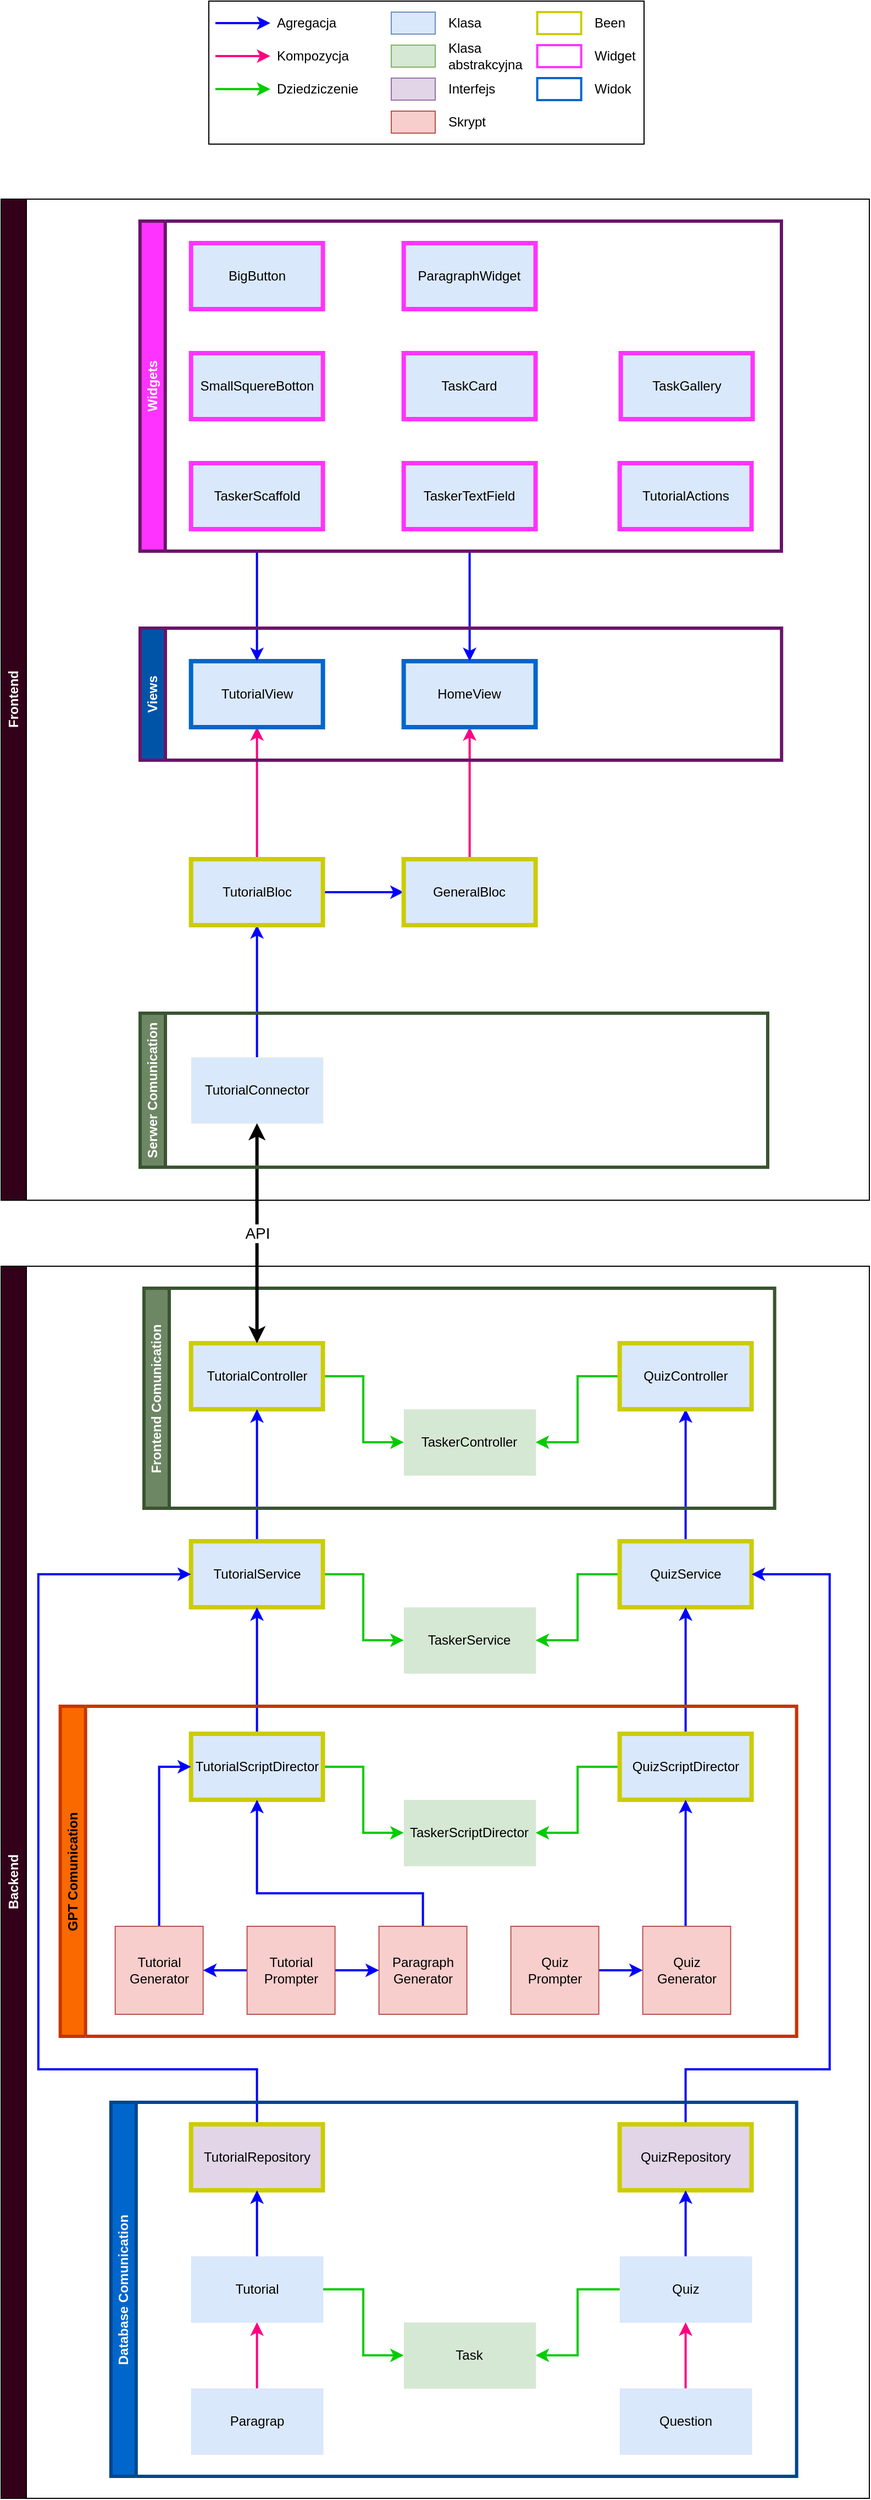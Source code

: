 <mxfile version="21.4.0" type="device">
  <diagram name="Strona-1" id="AFM2N0bXXx-6aZ_Q_LKu">
    <mxGraphModel dx="925" dy="1707" grid="1" gridSize="10" guides="1" tooltips="1" connect="1" arrows="1" fold="1" page="1" pageScale="1" pageWidth="827" pageHeight="1169" math="0" shadow="0">
      <root>
        <mxCell id="0" />
        <mxCell id="1" parent="0" />
        <mxCell id="G3xgbg_v83M_sJTWqhtl-123" value="" style="rounded=0;whiteSpace=wrap;html=1;" vertex="1" parent="1">
          <mxGeometry x="209" y="-1120" width="396" height="130" as="geometry" />
        </mxCell>
        <mxCell id="G3xgbg_v83M_sJTWqhtl-7" style="edgeStyle=orthogonalEdgeStyle;rounded=0;orthogonalLoop=1;jettySize=auto;html=1;exitX=1;exitY=0.5;exitDx=0;exitDy=0;entryX=0;entryY=0.5;entryDx=0;entryDy=0;strokeWidth=2;strokeColor=#00CC00;" edge="1" parent="1" source="G3xgbg_v83M_sJTWqhtl-1" target="G3xgbg_v83M_sJTWqhtl-3">
          <mxGeometry relative="1" as="geometry" />
        </mxCell>
        <UserObject label="TutorialController" link="https://github.com/JanUfniarz/gptTasker/blob/main/backend/src/main/java/com/example/backend/gpt/tutorial/TutorialController.java" linkTarget="_blank" id="G3xgbg_v83M_sJTWqhtl-1">
          <mxCell style="rounded=0;whiteSpace=wrap;html=1;fillColor=#dae8fc;strokeColor=#CCCC00;strokeWidth=4;" vertex="1" parent="1">
            <mxGeometry x="192.82" y="100" width="120" height="60" as="geometry" />
          </mxCell>
        </UserObject>
        <mxCell id="G3xgbg_v83M_sJTWqhtl-6" style="edgeStyle=orthogonalEdgeStyle;rounded=0;orthogonalLoop=1;jettySize=auto;html=1;exitX=0;exitY=0.5;exitDx=0;exitDy=0;entryX=1;entryY=0.5;entryDx=0;entryDy=0;strokeWidth=2;strokeColor=#00CC00;" edge="1" parent="1" source="G3xgbg_v83M_sJTWqhtl-2" target="G3xgbg_v83M_sJTWqhtl-3">
          <mxGeometry relative="1" as="geometry" />
        </mxCell>
        <UserObject label="TaskerController" link="https://github.com/JanUfniarz/gptTasker/blob/main/backend/src/main/java/com/example/backend/gpt/TaskerController.java" linkTarget="_blank" id="G3xgbg_v83M_sJTWqhtl-3">
          <mxCell style="rounded=0;whiteSpace=wrap;html=1;fillColor=#d5e8d4;strokeColor=#82b366;strokeWidth=0;" vertex="1" parent="1">
            <mxGeometry x="386.32" y="160" width="120" height="60" as="geometry" />
          </mxCell>
        </UserObject>
        <mxCell id="G3xgbg_v83M_sJTWqhtl-8" style="edgeStyle=orthogonalEdgeStyle;rounded=0;orthogonalLoop=1;jettySize=auto;html=1;exitX=1;exitY=0.5;exitDx=0;exitDy=0;entryX=0;entryY=0.5;entryDx=0;entryDy=0;strokeWidth=2;strokeColor=#00CC00;" edge="1" source="G3xgbg_v83M_sJTWqhtl-9" target="G3xgbg_v83M_sJTWqhtl-12" parent="1">
          <mxGeometry relative="1" as="geometry" />
        </mxCell>
        <mxCell id="G3xgbg_v83M_sJTWqhtl-14" style="edgeStyle=orthogonalEdgeStyle;rounded=0;orthogonalLoop=1;jettySize=auto;html=1;exitX=0.5;exitY=0;exitDx=0;exitDy=0;entryX=0.5;entryY=1;entryDx=0;entryDy=0;strokeWidth=2;strokeColor=#0000FF;" edge="1" parent="1" source="G3xgbg_v83M_sJTWqhtl-9" target="G3xgbg_v83M_sJTWqhtl-1">
          <mxGeometry relative="1" as="geometry" />
        </mxCell>
        <UserObject label="TutorialService" link="https://github.com/JanUfniarz/gptTasker/blob/main/backend/src/main/java/com/example/backend/gpt/tutorial/TutorialService.java" linkTarget="_blank" id="G3xgbg_v83M_sJTWqhtl-9">
          <mxCell style="rounded=0;whiteSpace=wrap;html=1;fillColor=#dae8fc;strokeColor=#CCCC00;strokeWidth=4;" vertex="1" parent="1">
            <mxGeometry x="192.82" y="280" width="120" height="60" as="geometry" />
          </mxCell>
        </UserObject>
        <mxCell id="G3xgbg_v83M_sJTWqhtl-10" style="edgeStyle=orthogonalEdgeStyle;rounded=0;orthogonalLoop=1;jettySize=auto;html=1;exitX=0;exitY=0.5;exitDx=0;exitDy=0;entryX=1;entryY=0.5;entryDx=0;entryDy=0;strokeWidth=2;strokeColor=#00CC00;" edge="1" source="G3xgbg_v83M_sJTWqhtl-11" target="G3xgbg_v83M_sJTWqhtl-12" parent="1">
          <mxGeometry relative="1" as="geometry" />
        </mxCell>
        <mxCell id="G3xgbg_v83M_sJTWqhtl-13" style="edgeStyle=orthogonalEdgeStyle;rounded=0;orthogonalLoop=1;jettySize=auto;html=1;exitX=0.5;exitY=0;exitDx=0;exitDy=0;entryX=0.5;entryY=1;entryDx=0;entryDy=0;strokeWidth=2;strokeColor=#0000FF;" edge="1" parent="1" source="G3xgbg_v83M_sJTWqhtl-11" target="G3xgbg_v83M_sJTWqhtl-2">
          <mxGeometry relative="1" as="geometry" />
        </mxCell>
        <UserObject label="QuizService" link="https://github.com/JanUfniarz/gptTasker/blob/main/backend/src/main/java/com/example/backend/gpt/quiz/QuizService.java" linkTarget="_blank" id="G3xgbg_v83M_sJTWqhtl-11">
          <mxCell style="rounded=0;whiteSpace=wrap;html=1;fillColor=#dae8fc;strokeColor=#CCCC00;strokeWidth=4;" vertex="1" parent="1">
            <mxGeometry x="582.82" y="280" width="120" height="60" as="geometry" />
          </mxCell>
        </UserObject>
        <mxCell id="G3xgbg_v83M_sJTWqhtl-16" style="edgeStyle=orthogonalEdgeStyle;rounded=0;orthogonalLoop=1;jettySize=auto;html=1;exitX=1;exitY=0.5;exitDx=0;exitDy=0;entryX=0;entryY=0.5;entryDx=0;entryDy=0;strokeWidth=2;strokeColor=#00CC00;" edge="1" source="G3xgbg_v83M_sJTWqhtl-17" target="G3xgbg_v83M_sJTWqhtl-20" parent="1">
          <mxGeometry relative="1" as="geometry" />
        </mxCell>
        <mxCell id="G3xgbg_v83M_sJTWqhtl-22" style="edgeStyle=orthogonalEdgeStyle;rounded=0;orthogonalLoop=1;jettySize=auto;html=1;exitX=0.5;exitY=0;exitDx=0;exitDy=0;entryX=0.5;entryY=1;entryDx=0;entryDy=0;strokeWidth=2;strokeColor=#0000FF;" edge="1" parent="1" source="G3xgbg_v83M_sJTWqhtl-17" target="G3xgbg_v83M_sJTWqhtl-9">
          <mxGeometry relative="1" as="geometry" />
        </mxCell>
        <UserObject label="TutorialScriptDirector" link="https://github.com/JanUfniarz/gptTasker/blob/main/backend/src/main/java/com/example/backend/gpt/tutorial/scripts/TutorialScriptsDirector.java" linkTarget="_blank" id="G3xgbg_v83M_sJTWqhtl-17">
          <mxCell style="rounded=0;whiteSpace=wrap;html=1;fillColor=#dae8fc;strokeColor=#CCCC00;strokeWidth=4;" vertex="1" parent="1">
            <mxGeometry x="192.82" y="455" width="120" height="60" as="geometry" />
          </mxCell>
        </UserObject>
        <mxCell id="G3xgbg_v83M_sJTWqhtl-18" style="edgeStyle=orthogonalEdgeStyle;rounded=0;orthogonalLoop=1;jettySize=auto;html=1;exitX=0;exitY=0.5;exitDx=0;exitDy=0;entryX=1;entryY=0.5;entryDx=0;entryDy=0;strokeWidth=2;strokeColor=#00CC00;" edge="1" source="G3xgbg_v83M_sJTWqhtl-19" target="G3xgbg_v83M_sJTWqhtl-20" parent="1">
          <mxGeometry relative="1" as="geometry" />
        </mxCell>
        <mxCell id="G3xgbg_v83M_sJTWqhtl-23" style="edgeStyle=orthogonalEdgeStyle;rounded=0;orthogonalLoop=1;jettySize=auto;html=1;exitX=0.5;exitY=0;exitDx=0;exitDy=0;entryX=0.5;entryY=1;entryDx=0;entryDy=0;strokeWidth=2;strokeColor=#0000FF;" edge="1" parent="1" source="G3xgbg_v83M_sJTWqhtl-19" target="G3xgbg_v83M_sJTWqhtl-11">
          <mxGeometry relative="1" as="geometry" />
        </mxCell>
        <UserObject label="QuizScriptDirector" link="https://github.com/JanUfniarz/gptTasker/blob/main/backend/src/main/java/com/example/backend/gpt/quiz/scripts/QuizScriptsDirector.java" linkTarget="_blank" id="G3xgbg_v83M_sJTWqhtl-19">
          <mxCell style="rounded=0;whiteSpace=wrap;html=1;fillColor=#dae8fc;strokeColor=#CCCC00;strokeWidth=4;" vertex="1" parent="1">
            <mxGeometry x="582.82" y="455" width="120" height="60" as="geometry" />
          </mxCell>
        </UserObject>
        <UserObject label="TaskerScriptDirector" link="https://github.com/JanUfniarz/gptTasker/blob/main/backend/src/main/java/com/example/backend/gpt/TaskerScriptsDirector.java" linkTarget="_blank" id="G3xgbg_v83M_sJTWqhtl-20">
          <mxCell style="rounded=0;whiteSpace=wrap;html=1;fillColor=#d5e8d4;strokeColor=#82b366;strokeWidth=0;" vertex="1" parent="1">
            <mxGeometry x="386.32" y="515" width="120" height="60" as="geometry" />
          </mxCell>
        </UserObject>
        <mxCell id="G3xgbg_v83M_sJTWqhtl-30" style="edgeStyle=orthogonalEdgeStyle;rounded=0;orthogonalLoop=1;jettySize=auto;html=1;exitX=0.5;exitY=0;exitDx=0;exitDy=0;entryX=0;entryY=0.5;entryDx=0;entryDy=0;strokeWidth=2;strokeColor=#0000FF;" edge="1" parent="1" source="G3xgbg_v83M_sJTWqhtl-24" target="G3xgbg_v83M_sJTWqhtl-17">
          <mxGeometry relative="1" as="geometry" />
        </mxCell>
        <UserObject label="&lt;font style=&quot;font-size: 12px;&quot;&gt;Tutorial&lt;br&gt;Generator&lt;/font&gt;" link="https://github.com/JanUfniarz/gptTasker/blob/main/backend/src/main/java/com/example/backend/gpt/tutorial/scripts/tutorialGenerator.ps1" linkTarget="_blank" id="G3xgbg_v83M_sJTWqhtl-24">
          <mxCell style="whiteSpace=wrap;html=1;aspect=fixed;fillColor=#f8cecc;strokeColor=#b85450;" vertex="1" parent="1">
            <mxGeometry x="123.82" y="630" width="80" height="80" as="geometry" />
          </mxCell>
        </UserObject>
        <mxCell id="G3xgbg_v83M_sJTWqhtl-29" style="edgeStyle=orthogonalEdgeStyle;rounded=0;orthogonalLoop=1;jettySize=auto;html=1;exitX=0.5;exitY=0;exitDx=0;exitDy=0;entryX=0.5;entryY=1;entryDx=0;entryDy=0;strokeWidth=2;strokeColor=#0000FF;" edge="1" parent="1" source="G3xgbg_v83M_sJTWqhtl-25" target="G3xgbg_v83M_sJTWqhtl-17">
          <mxGeometry relative="1" as="geometry">
            <Array as="points">
              <mxPoint x="403.82" y="600" />
              <mxPoint x="252.82" y="600" />
            </Array>
          </mxGeometry>
        </mxCell>
        <UserObject label="&lt;font style=&quot;font-size: 12px;&quot;&gt;Paragraph&lt;br&gt;Generator&lt;/font&gt;" link="https://github.com/JanUfniarz/gptTasker/blob/main/backend/src/main/java/com/example/backend/gpt/tutorial/scripts/paragraphGenerator.ps1" linkTarget="_blank" id="G3xgbg_v83M_sJTWqhtl-25">
          <mxCell style="whiteSpace=wrap;html=1;aspect=fixed;fillColor=#f8cecc;strokeColor=#b85450;" vertex="1" parent="1">
            <mxGeometry x="363.82" y="630" width="80" height="80" as="geometry" />
          </mxCell>
        </UserObject>
        <mxCell id="G3xgbg_v83M_sJTWqhtl-27" style="edgeStyle=orthogonalEdgeStyle;rounded=0;orthogonalLoop=1;jettySize=auto;html=1;exitX=1;exitY=0.5;exitDx=0;exitDy=0;entryX=0;entryY=0.5;entryDx=0;entryDy=0;strokeWidth=2;strokeColor=#0000FF;" edge="1" parent="1" source="G3xgbg_v83M_sJTWqhtl-26" target="G3xgbg_v83M_sJTWqhtl-25">
          <mxGeometry relative="1" as="geometry" />
        </mxCell>
        <mxCell id="G3xgbg_v83M_sJTWqhtl-28" style="edgeStyle=orthogonalEdgeStyle;rounded=0;orthogonalLoop=1;jettySize=auto;html=1;exitX=0;exitY=0.5;exitDx=0;exitDy=0;entryX=1;entryY=0.5;entryDx=0;entryDy=0;strokeWidth=2;strokeColor=#0000FF;" edge="1" parent="1" source="G3xgbg_v83M_sJTWqhtl-26" target="G3xgbg_v83M_sJTWqhtl-24">
          <mxGeometry relative="1" as="geometry" />
        </mxCell>
        <UserObject label="&lt;font style=&quot;font-size: 12px;&quot;&gt;Tutorial&lt;br&gt;Prompter&lt;/font&gt;" link="https://github.com/JanUfniarz/gptTasker/blob/main/backend/src/main/java/com/example/backend/gpt/tutorial/scripts/tutorialPrompter.ps1" linkTarget="_blank" id="G3xgbg_v83M_sJTWqhtl-26">
          <mxCell style="whiteSpace=wrap;html=1;aspect=fixed;fillColor=#f8cecc;strokeColor=#b85450;" vertex="1" parent="1">
            <mxGeometry x="243.82" y="630" width="80" height="80" as="geometry" />
          </mxCell>
        </UserObject>
        <mxCell id="G3xgbg_v83M_sJTWqhtl-43" style="edgeStyle=orthogonalEdgeStyle;rounded=0;orthogonalLoop=1;jettySize=auto;html=1;exitX=0.5;exitY=0;exitDx=0;exitDy=0;entryX=0.5;entryY=1;entryDx=0;entryDy=0;strokeWidth=2;strokeColor=#0000FF;" edge="1" parent="1" source="G3xgbg_v83M_sJTWqhtl-33" target="G3xgbg_v83M_sJTWqhtl-19">
          <mxGeometry relative="1" as="geometry">
            <Array as="points">
              <mxPoint x="642.82" y="630" />
            </Array>
          </mxGeometry>
        </mxCell>
        <UserObject label="&lt;font style=&quot;font-size: 12px;&quot;&gt;Quiz&lt;br&gt;Generator&lt;/font&gt;" link="https://github.com/JanUfniarz/gptTasker/blob/main/backend/src/main/java/com/example/backend/gpt/quiz/scripts/quizGenerator.ps1" linkTarget="_blank" id="G3xgbg_v83M_sJTWqhtl-33">
          <mxCell style="whiteSpace=wrap;html=1;aspect=fixed;fillColor=#f8cecc;strokeColor=#b85450;" vertex="1" parent="1">
            <mxGeometry x="603.82" y="630" width="80" height="80" as="geometry" />
          </mxCell>
        </UserObject>
        <mxCell id="G3xgbg_v83M_sJTWqhtl-34" style="edgeStyle=orthogonalEdgeStyle;rounded=0;orthogonalLoop=1;jettySize=auto;html=1;exitX=1;exitY=0.5;exitDx=0;exitDy=0;entryX=0;entryY=0.5;entryDx=0;entryDy=0;strokeWidth=2;strokeColor=#0000FF;" edge="1" source="G3xgbg_v83M_sJTWqhtl-35" target="G3xgbg_v83M_sJTWqhtl-33" parent="1">
          <mxGeometry relative="1" as="geometry" />
        </mxCell>
        <UserObject label="&lt;font style=&quot;font-size: 12px;&quot;&gt;Quiz&lt;br&gt;Prompter&lt;/font&gt;" link="https://github.com/JanUfniarz/gptTasker/blob/main/backend/src/main/java/com/example/backend/gpt/quiz/scripts/quizPrompter.ps1" linkTarget="_blank" id="G3xgbg_v83M_sJTWqhtl-35">
          <mxCell style="whiteSpace=wrap;html=1;aspect=fixed;fillColor=#f8cecc;strokeColor=#b85450;" vertex="1" parent="1">
            <mxGeometry x="483.82" y="630" width="80" height="80" as="geometry" />
          </mxCell>
        </UserObject>
        <mxCell id="G3xgbg_v83M_sJTWqhtl-40" style="edgeStyle=orthogonalEdgeStyle;rounded=0;orthogonalLoop=1;jettySize=auto;html=1;exitX=0.5;exitY=0;exitDx=0;exitDy=0;entryX=0;entryY=0.5;entryDx=0;entryDy=0;strokeWidth=2;strokeColor=#0000FF;" edge="1" parent="1" source="G3xgbg_v83M_sJTWqhtl-39" target="G3xgbg_v83M_sJTWqhtl-9">
          <mxGeometry relative="1" as="geometry">
            <Array as="points">
              <mxPoint x="252.91" y="760" />
              <mxPoint x="53.91" y="760" />
              <mxPoint x="53.91" y="310" />
            </Array>
          </mxGeometry>
        </mxCell>
        <UserObject label="TutorialRepository" link="https://github.com/JanUfniarz/gptTasker/blob/main/backend/src/main/java/com/example/backend/gpt/tutorial/TutorialRepository.java" linkTarget="_blank" id="G3xgbg_v83M_sJTWqhtl-39">
          <mxCell style="rounded=0;whiteSpace=wrap;html=1;fillColor=#e1d5e7;strokeColor=#CCCC00;strokeWidth=4;" vertex="1" parent="1">
            <mxGeometry x="192.82" y="810" width="120" height="60" as="geometry" />
          </mxCell>
        </UserObject>
        <mxCell id="G3xgbg_v83M_sJTWqhtl-42" style="edgeStyle=orthogonalEdgeStyle;rounded=0;orthogonalLoop=1;jettySize=auto;html=1;exitX=0.5;exitY=0;exitDx=0;exitDy=0;entryX=1;entryY=0.5;entryDx=0;entryDy=0;strokeWidth=2;strokeColor=#0000FF;" edge="1" parent="1" source="G3xgbg_v83M_sJTWqhtl-41" target="G3xgbg_v83M_sJTWqhtl-11">
          <mxGeometry relative="1" as="geometry">
            <Array as="points">
              <mxPoint x="642.91" y="760" />
              <mxPoint x="773.91" y="760" />
              <mxPoint x="773.91" y="310" />
            </Array>
          </mxGeometry>
        </mxCell>
        <UserObject label="QuizRepository" link="https://github.com/JanUfniarz/gptTasker/blob/main/backend/src/main/java/com/example/backend/gpt/quiz/QuizRepository.java" linkTarget="_blank" id="G3xgbg_v83M_sJTWqhtl-41">
          <mxCell style="rounded=0;whiteSpace=wrap;html=1;fillColor=#e1d5e7;strokeColor=#CCCC00;strokeWidth=4;" vertex="1" parent="1">
            <mxGeometry x="582.82" y="810" width="120" height="60" as="geometry" />
          </mxCell>
        </UserObject>
        <mxCell id="G3xgbg_v83M_sJTWqhtl-50" style="edgeStyle=orthogonalEdgeStyle;rounded=0;orthogonalLoop=1;jettySize=auto;html=1;exitX=1;exitY=0.5;exitDx=0;exitDy=0;entryX=0;entryY=0.5;entryDx=0;entryDy=0;strokeWidth=2;strokeColor=#00CC00;" edge="1" parent="1" source="G3xgbg_v83M_sJTWqhtl-44" target="G3xgbg_v83M_sJTWqhtl-45">
          <mxGeometry relative="1" as="geometry" />
        </mxCell>
        <mxCell id="G3xgbg_v83M_sJTWqhtl-51" style="edgeStyle=orthogonalEdgeStyle;rounded=0;orthogonalLoop=1;jettySize=auto;html=1;exitX=0.5;exitY=0;exitDx=0;exitDy=0;entryX=0.5;entryY=1;entryDx=0;entryDy=0;strokeWidth=2;strokeColor=#0000FF;" edge="1" parent="1" source="G3xgbg_v83M_sJTWqhtl-44" target="G3xgbg_v83M_sJTWqhtl-39">
          <mxGeometry relative="1" as="geometry" />
        </mxCell>
        <UserObject label="Tutorial" link="https://github.com/JanUfniarz/gptTasker/blob/main/backend/src/main/java/com/example/backend/gpt/tutorial/Tutorial.java" linkTarget="_blank" id="G3xgbg_v83M_sJTWqhtl-44">
          <mxCell style="rounded=0;whiteSpace=wrap;html=1;fillColor=#dae8fc;strokeColor=#6c8ebf;strokeWidth=0;" vertex="1" parent="1">
            <mxGeometry x="192.82" y="930" width="120" height="60" as="geometry" />
          </mxCell>
        </UserObject>
        <mxCell id="G3xgbg_v83M_sJTWqhtl-49" style="edgeStyle=orthogonalEdgeStyle;rounded=0;orthogonalLoop=1;jettySize=auto;html=1;exitX=0;exitY=0.5;exitDx=0;exitDy=0;entryX=1;entryY=0.5;entryDx=0;entryDy=0;strokeWidth=2;strokeColor=#00CC00;" edge="1" parent="1" source="G3xgbg_v83M_sJTWqhtl-46" target="G3xgbg_v83M_sJTWqhtl-45">
          <mxGeometry relative="1" as="geometry" />
        </mxCell>
        <mxCell id="G3xgbg_v83M_sJTWqhtl-52" style="edgeStyle=orthogonalEdgeStyle;rounded=0;orthogonalLoop=1;jettySize=auto;html=1;exitX=0.5;exitY=0;exitDx=0;exitDy=0;entryX=0.5;entryY=1;entryDx=0;entryDy=0;strokeWidth=2;strokeColor=#0000FF;" edge="1" parent="1" source="G3xgbg_v83M_sJTWqhtl-46" target="G3xgbg_v83M_sJTWqhtl-41">
          <mxGeometry relative="1" as="geometry" />
        </mxCell>
        <UserObject label="Quiz" link="https://github.com/JanUfniarz/gptTasker/blob/main/backend/src/main/java/com/example/backend/gpt/quiz/Quiz.java" linkTarget="_blank" id="G3xgbg_v83M_sJTWqhtl-46">
          <mxCell style="rounded=0;whiteSpace=wrap;html=1;fillColor=#dae8fc;strokeColor=#6c8ebf;strokeWidth=0;" vertex="1" parent="1">
            <mxGeometry x="582.82" y="930" width="120" height="60" as="geometry" />
          </mxCell>
        </UserObject>
        <mxCell id="G3xgbg_v83M_sJTWqhtl-55" style="edgeStyle=orthogonalEdgeStyle;rounded=0;orthogonalLoop=1;jettySize=auto;html=1;exitX=0.5;exitY=0;exitDx=0;exitDy=0;entryX=0.5;entryY=1;entryDx=0;entryDy=0;strokeWidth=2;strokeColor=#FF0080;" edge="1" parent="1" source="G3xgbg_v83M_sJTWqhtl-53" target="G3xgbg_v83M_sJTWqhtl-44">
          <mxGeometry relative="1" as="geometry" />
        </mxCell>
        <UserObject label="Paragrap" link="https://github.com/JanUfniarz/gptTasker/blob/main/backend/src/main/java/com/example/backend/gpt/tutorial/Paragraph.java" linkTarget="_blank" id="G3xgbg_v83M_sJTWqhtl-53">
          <mxCell style="rounded=0;whiteSpace=wrap;html=1;fillColor=#dae8fc;strokeColor=#6c8ebf;strokeWidth=0;" vertex="1" parent="1">
            <mxGeometry x="192.82" y="1050" width="120" height="60" as="geometry" />
          </mxCell>
        </UserObject>
        <mxCell id="G3xgbg_v83M_sJTWqhtl-56" style="edgeStyle=orthogonalEdgeStyle;rounded=0;orthogonalLoop=1;jettySize=auto;html=1;exitX=0.5;exitY=0;exitDx=0;exitDy=0;entryX=0.5;entryY=1;entryDx=0;entryDy=0;fontColor=#FF0080;strokeColor=#FF0080;strokeWidth=2;" edge="1" parent="1" source="G3xgbg_v83M_sJTWqhtl-54" target="G3xgbg_v83M_sJTWqhtl-46">
          <mxGeometry relative="1" as="geometry" />
        </mxCell>
        <UserObject label="Question" link="https://github.com/JanUfniarz/gptTasker/blob/main/backend/src/main/java/com/example/backend/gpt/quiz/Question.java" linkTarget="_blank" id="G3xgbg_v83M_sJTWqhtl-54">
          <mxCell style="rounded=0;whiteSpace=wrap;html=1;fillColor=#dae8fc;strokeColor=#6c8ebf;strokeWidth=0;" vertex="1" parent="1">
            <mxGeometry x="582.82" y="1050" width="120" height="60" as="geometry" />
          </mxCell>
        </UserObject>
        <mxCell id="G3xgbg_v83M_sJTWqhtl-62" value="Frontend Comunication" style="swimlane;horizontal=0;whiteSpace=wrap;html=1;strokeWidth=3;strokeColor=#3A5431;fillColor=#6d8764;fontColor=#ffffff;fontStyle=1" vertex="1" parent="1">
          <mxGeometry x="150" y="50" width="573.82" height="200" as="geometry" />
        </mxCell>
        <mxCell id="G3xgbg_v83M_sJTWqhtl-63" value="GPT Comunication" style="swimlane;horizontal=0;whiteSpace=wrap;html=1;strokeWidth=3;strokeColor=#C73500;fillColor=#fa6800;fontColor=#000000;" vertex="1" parent="1">
          <mxGeometry x="73.82" y="430" width="670" height="300" as="geometry" />
        </mxCell>
        <mxCell id="G3xgbg_v83M_sJTWqhtl-65" value="Database Comunication" style="swimlane;horizontal=0;whiteSpace=wrap;html=1;strokeWidth=3;strokeColor=#00468C;fillColor=#0066CC;fontColor=#F7F7F7;" vertex="1" parent="1">
          <mxGeometry x="119.91" y="790" width="623.91" height="340" as="geometry" />
        </mxCell>
        <UserObject label="Task" link="https://github.com/JanUfniarz/gptTasker/blob/main/backend/src/main/java/com/example/backend/gpt/Task.java" linkTarget="_blank" id="G3xgbg_v83M_sJTWqhtl-45">
          <mxCell style="rounded=0;whiteSpace=wrap;html=1;fillColor=#d5e8d4;strokeColor=#82b366;strokeWidth=0;" vertex="1" parent="G3xgbg_v83M_sJTWqhtl-65">
            <mxGeometry x="266.41" y="200" width="120" height="60" as="geometry" />
          </mxCell>
        </UserObject>
        <mxCell id="G3xgbg_v83M_sJTWqhtl-71" style="edgeStyle=orthogonalEdgeStyle;rounded=0;orthogonalLoop=1;jettySize=auto;html=1;exitX=0.5;exitY=0;exitDx=0;exitDy=0;entryX=0.5;entryY=1;entryDx=0;entryDy=0;strokeWidth=2;strokeColor=#0000FF;" edge="1" parent="1" source="G3xgbg_v83M_sJTWqhtl-66" target="G3xgbg_v83M_sJTWqhtl-69">
          <mxGeometry relative="1" as="geometry" />
        </mxCell>
        <UserObject label="TutorialConnector" link="https://github.com/JanUfniarz/gptTasker/blob/main/frontend/lib/connection/tutorial_connector.dart" linkTarget="_blank" id="G3xgbg_v83M_sJTWqhtl-66">
          <mxCell style="rounded=0;whiteSpace=wrap;html=1;fillColor=#dae8fc;strokeColor=#CCCC00;strokeWidth=0;" vertex="1" parent="1">
            <mxGeometry x="192.82" y="-160" width="120" height="60" as="geometry" />
          </mxCell>
        </UserObject>
        <mxCell id="G3xgbg_v83M_sJTWqhtl-68" value="&lt;font style=&quot;font-size: 14px;&quot;&gt;API&lt;/font&gt;" style="endArrow=classic;startArrow=classic;html=1;rounded=0;entryX=0.5;entryY=1;entryDx=0;entryDy=0;exitX=0.5;exitY=0;exitDx=0;exitDy=0;strokeWidth=3;" edge="1" parent="1" source="G3xgbg_v83M_sJTWqhtl-1" target="G3xgbg_v83M_sJTWqhtl-66">
          <mxGeometry width="50" height="50" relative="1" as="geometry">
            <mxPoint x="203.91" y="-50" as="sourcePoint" />
            <mxPoint x="253.91" y="-100" as="targetPoint" />
          </mxGeometry>
        </mxCell>
        <mxCell id="G3xgbg_v83M_sJTWqhtl-73" style="edgeStyle=orthogonalEdgeStyle;rounded=0;orthogonalLoop=1;jettySize=auto;html=1;exitX=1;exitY=0.5;exitDx=0;exitDy=0;entryX=0;entryY=0.5;entryDx=0;entryDy=0;strokeWidth=2;strokeColor=#0000FF;" edge="1" parent="1" source="G3xgbg_v83M_sJTWqhtl-69" target="G3xgbg_v83M_sJTWqhtl-72">
          <mxGeometry relative="1" as="geometry" />
        </mxCell>
        <mxCell id="G3xgbg_v83M_sJTWqhtl-76" style="edgeStyle=orthogonalEdgeStyle;rounded=0;orthogonalLoop=1;jettySize=auto;html=1;exitX=0.5;exitY=0;exitDx=0;exitDy=0;entryX=0.5;entryY=1;entryDx=0;entryDy=0;strokeWidth=2;strokeColor=#FF0080;" edge="1" parent="1" source="G3xgbg_v83M_sJTWqhtl-69" target="G3xgbg_v83M_sJTWqhtl-74">
          <mxGeometry relative="1" as="geometry" />
        </mxCell>
        <UserObject label="TutorialBloc" link="https://github.com/JanUfniarz/gptTasker/blob/main/frontend/lib/BLoCs/tutorial_bloc.dart" linkTarget="_blank" id="G3xgbg_v83M_sJTWqhtl-69">
          <mxCell style="rounded=0;whiteSpace=wrap;html=1;fillColor=#dae8fc;strokeColor=#CCCC00;strokeWidth=4;" vertex="1" parent="1">
            <mxGeometry x="192.82" y="-340" width="120" height="60" as="geometry" />
          </mxCell>
        </UserObject>
        <mxCell id="G3xgbg_v83M_sJTWqhtl-77" style="edgeStyle=orthogonalEdgeStyle;rounded=0;orthogonalLoop=1;jettySize=auto;html=1;exitX=0.5;exitY=0;exitDx=0;exitDy=0;entryX=0.5;entryY=1;entryDx=0;entryDy=0;strokeWidth=2;strokeColor=#FF0080;" edge="1" parent="1" source="G3xgbg_v83M_sJTWqhtl-72" target="G3xgbg_v83M_sJTWqhtl-75">
          <mxGeometry relative="1" as="geometry" />
        </mxCell>
        <UserObject label="GeneralBloc" link="https://github.com/JanUfniarz/gptTasker/blob/main/frontend/lib/BLoCs/general_bloc.dart" linkTarget="_blank" id="G3xgbg_v83M_sJTWqhtl-72">
          <mxCell style="rounded=0;whiteSpace=wrap;html=1;fillColor=#dae8fc;strokeColor=#CCCC00;strokeWidth=4;" vertex="1" parent="1">
            <mxGeometry x="386.32" y="-340" width="120" height="60" as="geometry" />
          </mxCell>
        </UserObject>
        <UserObject label="TutorialView" link="https://github.com/JanUfniarz/gptTasker/blob/main/frontend/lib/views/tutorial_view.dart" linkTarget="_blank" id="G3xgbg_v83M_sJTWqhtl-74">
          <mxCell style="rounded=0;whiteSpace=wrap;html=1;fillColor=#dae8fc;strokeColor=#0066CC;strokeWidth=4;" vertex="1" parent="1">
            <mxGeometry x="192.82" y="-520" width="120" height="60" as="geometry" />
          </mxCell>
        </UserObject>
        <UserObject label="HomeView" link="https://github.com/JanUfniarz/gptTasker/blob/main/frontend/lib/views/home_view.dart" linkTarget="_blank" id="G3xgbg_v83M_sJTWqhtl-75">
          <mxCell style="rounded=0;whiteSpace=wrap;html=1;fillColor=#dae8fc;strokeColor=#0066CC;strokeWidth=4;" vertex="1" parent="1">
            <mxGeometry x="386.32" y="-520" width="120" height="60" as="geometry" />
          </mxCell>
        </UserObject>
        <UserObject label="TaskerScaffold" linkTarget="_blank" link="https://github.com/JanUfniarz/gptTasker/blob/main/frontend/lib/widgets/tasker_scaffold.dart" id="G3xgbg_v83M_sJTWqhtl-79">
          <mxCell style="rounded=0;whiteSpace=wrap;html=1;fillColor=#dae8fc;strokeColor=#FF33FF;strokeWidth=4;" vertex="1" parent="1">
            <mxGeometry x="192.82" y="-700" width="120" height="60" as="geometry" />
          </mxCell>
        </UserObject>
        <UserObject label="TaskerTextField" link="https://github.com/JanUfniarz/gptTasker/blob/main/frontend/lib/widgets/tasker_text_field.dart" linkTarget="_blank" id="G3xgbg_v83M_sJTWqhtl-80">
          <mxCell style="rounded=0;whiteSpace=wrap;html=1;fillColor=#dae8fc;strokeColor=#FF33FF;strokeWidth=4;" vertex="1" parent="1">
            <mxGeometry x="386.32" y="-700" width="120" height="60" as="geometry" />
          </mxCell>
        </UserObject>
        <UserObject label="TutorialActions" link="https://github.com/JanUfniarz/gptTasker/blob/main/frontend/lib/widgets/tutorial_actions.dart" linkTarget="_blank" id="G3xgbg_v83M_sJTWqhtl-81">
          <mxCell style="rounded=0;whiteSpace=wrap;html=1;fillColor=#dae8fc;strokeColor=#FF33FF;strokeWidth=4;" vertex="1" parent="1">
            <mxGeometry x="582.82" y="-700" width="120" height="60" as="geometry" />
          </mxCell>
        </UserObject>
        <UserObject label="TaskGallery" link="https://github.com/JanUfniarz/gptTasker/blob/main/frontend/lib/widgets/task_gallery.dart" linkTarget="_blank" id="G3xgbg_v83M_sJTWqhtl-82">
          <mxCell style="rounded=0;whiteSpace=wrap;html=1;fillColor=#dae8fc;strokeColor=#FF33FF;strokeWidth=4;" vertex="1" parent="1">
            <mxGeometry x="583.82" y="-800" width="120" height="60" as="geometry" />
          </mxCell>
        </UserObject>
        <UserObject label="TaskCard" link="https://github.com/JanUfniarz/gptTasker/blob/main/frontend/lib/widgets/taks_card.dart" linkTarget="_blank" id="G3xgbg_v83M_sJTWqhtl-83">
          <mxCell style="rounded=0;whiteSpace=wrap;html=1;fillColor=#dae8fc;strokeColor=#FF33FF;strokeWidth=4;" vertex="1" parent="1">
            <mxGeometry x="386.32" y="-800" width="120" height="60" as="geometry" />
          </mxCell>
        </UserObject>
        <UserObject label="SmallSquereBotton" link="https://github.com/JanUfniarz/gptTasker/blob/main/frontend/lib/widgets/small_square_button.dart" linkTarget="_blank" id="G3xgbg_v83M_sJTWqhtl-84">
          <mxCell style="rounded=0;whiteSpace=wrap;html=1;fillColor=#dae8fc;strokeColor=#FF33FF;strokeWidth=4;" vertex="1" parent="1">
            <mxGeometry x="192.82" y="-800" width="120" height="60" as="geometry" />
          </mxCell>
        </UserObject>
        <UserObject label="BigButton" link="https://github.com/JanUfniarz/gptTasker/blob/main/frontend/lib/widgets/big_button.dart" linkTarget="_blank" id="G3xgbg_v83M_sJTWqhtl-85">
          <mxCell style="rounded=0;whiteSpace=wrap;html=1;fillColor=#dae8fc;strokeColor=#FF33FF;strokeWidth=4;" vertex="1" parent="1">
            <mxGeometry x="192.82" y="-900" width="120" height="60" as="geometry" />
          </mxCell>
        </UserObject>
        <UserObject label="ParagraphWidget" link="https://github.com/JanUfniarz/gptTasker/blob/main/frontend/lib/widgets/paragraph_widget.dart" linkTarget="_blank" id="G3xgbg_v83M_sJTWqhtl-86">
          <mxCell style="rounded=0;whiteSpace=wrap;html=1;fillColor=#dae8fc;strokeColor=#FF33FF;strokeWidth=4;" vertex="1" parent="1">
            <mxGeometry x="386.32" y="-900" width="120" height="60" as="geometry" />
          </mxCell>
        </UserObject>
        <mxCell id="G3xgbg_v83M_sJTWqhtl-89" style="edgeStyle=orthogonalEdgeStyle;rounded=0;orthogonalLoop=1;jettySize=auto;html=1;exitX=0.5;exitY=1;exitDx=0;exitDy=0;entryX=0.5;entryY=0;entryDx=0;entryDy=0;strokeWidth=2;strokeColor=#00FF;" edge="1" parent="1" source="G3xgbg_v83M_sJTWqhtl-88" target="G3xgbg_v83M_sJTWqhtl-75">
          <mxGeometry relative="1" as="geometry">
            <Array as="points">
              <mxPoint x="446" y="-620" />
            </Array>
          </mxGeometry>
        </mxCell>
        <mxCell id="G3xgbg_v83M_sJTWqhtl-90" style="edgeStyle=orthogonalEdgeStyle;rounded=0;orthogonalLoop=1;jettySize=auto;html=1;exitX=0.25;exitY=1;exitDx=0;exitDy=0;entryX=0.5;entryY=0;entryDx=0;entryDy=0;strokeWidth=2;strokeColor=#00FF;" edge="1" parent="1" source="G3xgbg_v83M_sJTWqhtl-88" target="G3xgbg_v83M_sJTWqhtl-74">
          <mxGeometry relative="1" as="geometry">
            <Array as="points">
              <mxPoint x="253" y="-620" />
            </Array>
          </mxGeometry>
        </mxCell>
        <mxCell id="G3xgbg_v83M_sJTWqhtl-88" value="Widgets" style="swimlane;horizontal=0;whiteSpace=wrap;html=1;strokeWidth=3;strokeColor=#691569;fillColor=#FF33FF;fontColor=#ffffff;fontStyle=1" vertex="1" parent="1">
          <mxGeometry x="146.37" y="-920" width="583.63" height="300" as="geometry" />
        </mxCell>
        <mxCell id="G3xgbg_v83M_sJTWqhtl-91" value="Views" style="swimlane;horizontal=0;whiteSpace=wrap;html=1;strokeWidth=3;strokeColor=#691569;fillColor=#0054A8;fontColor=#ffffff;fontStyle=1" vertex="1" parent="1">
          <mxGeometry x="146.5" y="-550" width="583.63" height="120" as="geometry" />
        </mxCell>
        <mxCell id="G3xgbg_v83M_sJTWqhtl-93" value="Serwer Comunication" style="swimlane;horizontal=0;whiteSpace=wrap;html=1;strokeWidth=3;strokeColor=#3A5431;fillColor=#6d8764;fontColor=#ffffff;fontStyle=1" vertex="1" parent="1">
          <mxGeometry x="146.5" y="-200" width="571" height="140" as="geometry" />
        </mxCell>
        <mxCell id="G3xgbg_v83M_sJTWqhtl-94" value="Frontend" style="swimlane;horizontal=0;whiteSpace=wrap;html=1;fillColor=#33001A;fontColor=#FFFFFF;" vertex="1" parent="1">
          <mxGeometry x="20" y="-940" width="790" height="910" as="geometry" />
        </mxCell>
        <mxCell id="G3xgbg_v83M_sJTWqhtl-95" value="Backend" style="swimlane;horizontal=0;whiteSpace=wrap;html=1;fillColor=#33001A;fontColor=#FFFFFF;" vertex="1" parent="1">
          <mxGeometry x="20" y="30" width="790" height="1120" as="geometry" />
        </mxCell>
        <UserObject label="TaskerService" link="https://github.com/JanUfniarz/gptTasker/blob/main/backend/src/main/java/com/example/backend/gpt/TaskerService.java" linkTarget="_blank" id="G3xgbg_v83M_sJTWqhtl-12">
          <mxCell style="rounded=0;whiteSpace=wrap;html=1;fillColor=#d5e8d4;strokeColor=#82b366;strokeWidth=0;" vertex="1" parent="G3xgbg_v83M_sJTWqhtl-95">
            <mxGeometry x="366.32" y="310" width="120" height="60" as="geometry" />
          </mxCell>
        </UserObject>
        <UserObject label="QuizController" link="https://github.com/JanUfniarz/gptTasker/blob/main/backend/src/main/java/com/example/backend/gpt/quiz/QuizController.java" linkTarget="_blank" id="G3xgbg_v83M_sJTWqhtl-2">
          <mxCell style="rounded=0;whiteSpace=wrap;html=1;fillColor=#dae8fc;strokeColor=#CCCC00;strokeWidth=4;" vertex="1" parent="G3xgbg_v83M_sJTWqhtl-95">
            <mxGeometry x="562.82" y="70" width="120" height="60" as="geometry" />
          </mxCell>
        </UserObject>
        <mxCell id="G3xgbg_v83M_sJTWqhtl-97" style="edgeStyle=orthogonalEdgeStyle;rounded=0;orthogonalLoop=1;jettySize=auto;html=1;exitX=1;exitY=0.5;exitDx=0;exitDy=0;strokeWidth=2;strokeColor=#0000FF;" edge="1" parent="1">
          <mxGeometry relative="1" as="geometry">
            <mxPoint x="215" y="-1100" as="sourcePoint" />
            <mxPoint x="265" y="-1100" as="targetPoint" />
          </mxGeometry>
        </mxCell>
        <mxCell id="G3xgbg_v83M_sJTWqhtl-98" value="Agregacja" style="text;html=1;strokeColor=none;fillColor=none;align=left;verticalAlign=middle;whiteSpace=wrap;rounded=0;" vertex="1" parent="1">
          <mxGeometry x="268.82" y="-1110" width="60" height="20" as="geometry" />
        </mxCell>
        <mxCell id="G3xgbg_v83M_sJTWqhtl-99" style="edgeStyle=orthogonalEdgeStyle;rounded=0;orthogonalLoop=1;jettySize=auto;html=1;exitX=1;exitY=0.5;exitDx=0;exitDy=0;strokeWidth=2;strokeColor=#FF0080;" edge="1" parent="1">
          <mxGeometry relative="1" as="geometry">
            <mxPoint x="215" y="-1070" as="sourcePoint" />
            <mxPoint x="265" y="-1070" as="targetPoint" />
          </mxGeometry>
        </mxCell>
        <mxCell id="G3xgbg_v83M_sJTWqhtl-100" value="Kompozycja" style="text;html=1;strokeColor=none;fillColor=none;align=left;verticalAlign=middle;whiteSpace=wrap;rounded=0;" vertex="1" parent="1">
          <mxGeometry x="268.82" y="-1080" width="60" height="20" as="geometry" />
        </mxCell>
        <mxCell id="G3xgbg_v83M_sJTWqhtl-101" style="edgeStyle=orthogonalEdgeStyle;rounded=0;orthogonalLoop=1;jettySize=auto;html=1;exitX=1;exitY=0.5;exitDx=0;exitDy=0;strokeWidth=2;strokeColor=#00CC00;" edge="1" parent="1">
          <mxGeometry relative="1" as="geometry">
            <mxPoint x="215" y="-1040" as="sourcePoint" />
            <mxPoint x="265" y="-1040" as="targetPoint" />
          </mxGeometry>
        </mxCell>
        <mxCell id="G3xgbg_v83M_sJTWqhtl-102" value="Dziedziczenie" style="text;html=1;strokeColor=none;fillColor=none;align=left;verticalAlign=middle;whiteSpace=wrap;rounded=0;" vertex="1" parent="1">
          <mxGeometry x="268.82" y="-1050" width="60" height="20" as="geometry" />
        </mxCell>
        <mxCell id="G3xgbg_v83M_sJTWqhtl-103" value="" style="rounded=0;whiteSpace=wrap;html=1;fillColor=#dae8fc;strokeColor=#6c8ebf;" vertex="1" parent="1">
          <mxGeometry x="375" y="-1110" width="40" height="20" as="geometry" />
        </mxCell>
        <mxCell id="G3xgbg_v83M_sJTWqhtl-104" value="Klasa" style="text;html=1;strokeColor=none;fillColor=none;align=left;verticalAlign=middle;whiteSpace=wrap;rounded=0;" vertex="1" parent="1">
          <mxGeometry x="425" y="-1110" width="60" height="20" as="geometry" />
        </mxCell>
        <mxCell id="G3xgbg_v83M_sJTWqhtl-111" value="" style="rounded=0;whiteSpace=wrap;html=1;fillColor=#d5e8d4;strokeColor=#82b366;" vertex="1" parent="1">
          <mxGeometry x="375" y="-1080" width="40" height="20" as="geometry" />
        </mxCell>
        <mxCell id="G3xgbg_v83M_sJTWqhtl-112" value="Klasa abstrakcyjna" style="text;html=1;strokeColor=none;fillColor=none;align=left;verticalAlign=middle;whiteSpace=wrap;rounded=0;" vertex="1" parent="1">
          <mxGeometry x="425" y="-1080" width="60" height="20" as="geometry" />
        </mxCell>
        <mxCell id="G3xgbg_v83M_sJTWqhtl-113" value="" style="rounded=0;whiteSpace=wrap;html=1;fillColor=#e1d5e7;strokeColor=#9673a6;" vertex="1" parent="1">
          <mxGeometry x="375" y="-1050" width="40" height="20" as="geometry" />
        </mxCell>
        <mxCell id="G3xgbg_v83M_sJTWqhtl-114" value="Interfejs" style="text;html=1;strokeColor=none;fillColor=none;align=left;verticalAlign=middle;whiteSpace=wrap;rounded=0;" vertex="1" parent="1">
          <mxGeometry x="425" y="-1050" width="60" height="20" as="geometry" />
        </mxCell>
        <mxCell id="G3xgbg_v83M_sJTWqhtl-115" value="" style="rounded=0;whiteSpace=wrap;html=1;fillColor=#f8cecc;strokeColor=#b85450;" vertex="1" parent="1">
          <mxGeometry x="375" y="-1020" width="40" height="20" as="geometry" />
        </mxCell>
        <mxCell id="G3xgbg_v83M_sJTWqhtl-116" value="Skrypt" style="text;html=1;strokeColor=none;fillColor=none;align=left;verticalAlign=middle;whiteSpace=wrap;rounded=0;" vertex="1" parent="1">
          <mxGeometry x="425" y="-1020" width="60" height="20" as="geometry" />
        </mxCell>
        <mxCell id="G3xgbg_v83M_sJTWqhtl-117" value="" style="rounded=0;whiteSpace=wrap;html=1;strokeColor=#CCCC00;strokeWidth=2;" vertex="1" parent="1">
          <mxGeometry x="507.82" y="-1110" width="40" height="20" as="geometry" />
        </mxCell>
        <mxCell id="G3xgbg_v83M_sJTWqhtl-118" value="Been" style="text;html=1;strokeColor=none;fillColor=none;align=left;verticalAlign=middle;whiteSpace=wrap;rounded=0;" vertex="1" parent="1">
          <mxGeometry x="557.82" y="-1110" width="60" height="20" as="geometry" />
        </mxCell>
        <mxCell id="G3xgbg_v83M_sJTWqhtl-119" value="" style="rounded=0;whiteSpace=wrap;html=1;strokeColor=#FF33FF;strokeWidth=2;" vertex="1" parent="1">
          <mxGeometry x="507.82" y="-1080" width="40" height="20" as="geometry" />
        </mxCell>
        <mxCell id="G3xgbg_v83M_sJTWqhtl-120" value="Widget" style="text;html=1;strokeColor=none;fillColor=none;align=left;verticalAlign=middle;whiteSpace=wrap;rounded=0;" vertex="1" parent="1">
          <mxGeometry x="557.82" y="-1080" width="60" height="20" as="geometry" />
        </mxCell>
        <mxCell id="G3xgbg_v83M_sJTWqhtl-121" value="" style="rounded=0;whiteSpace=wrap;html=1;strokeColor=#0066CC;strokeWidth=2;" vertex="1" parent="1">
          <mxGeometry x="507.82" y="-1050" width="40" height="20" as="geometry" />
        </mxCell>
        <mxCell id="G3xgbg_v83M_sJTWqhtl-122" value="Widok" style="text;html=1;strokeColor=none;fillColor=none;align=left;verticalAlign=middle;whiteSpace=wrap;rounded=0;" vertex="1" parent="1">
          <mxGeometry x="557.82" y="-1050" width="60" height="20" as="geometry" />
        </mxCell>
      </root>
    </mxGraphModel>
  </diagram>
</mxfile>
